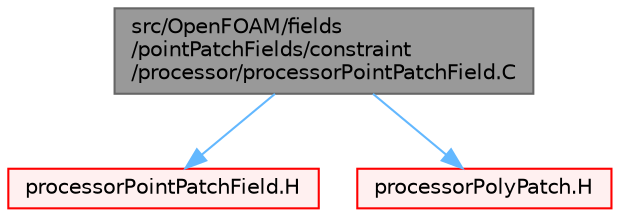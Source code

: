 digraph "src/OpenFOAM/fields/pointPatchFields/constraint/processor/processorPointPatchField.C"
{
 // LATEX_PDF_SIZE
  bgcolor="transparent";
  edge [fontname=Helvetica,fontsize=10,labelfontname=Helvetica,labelfontsize=10];
  node [fontname=Helvetica,fontsize=10,shape=box,height=0.2,width=0.4];
  Node1 [id="Node000001",label="src/OpenFOAM/fields\l/pointPatchFields/constraint\l/processor/processorPointPatchField.C",height=0.2,width=0.4,color="gray40", fillcolor="grey60", style="filled", fontcolor="black",tooltip=" "];
  Node1 -> Node2 [id="edge1_Node000001_Node000002",color="steelblue1",style="solid",tooltip=" "];
  Node2 [id="Node000002",label="processorPointPatchField.H",height=0.2,width=0.4,color="red", fillcolor="#FFF0F0", style="filled",URL="$processorPointPatchField_8H.html",tooltip=" "];
  Node1 -> Node276 [id="edge2_Node000001_Node000276",color="steelblue1",style="solid",tooltip=" "];
  Node276 [id="Node000276",label="processorPolyPatch.H",height=0.2,width=0.4,color="red", fillcolor="#FFF0F0", style="filled",URL="$processorPolyPatch_8H.html",tooltip=" "];
}
